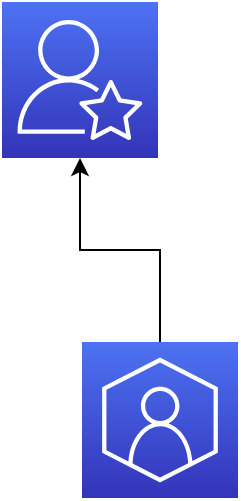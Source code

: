 <mxfile version="12.7.9" type="github">
  <diagram id="jZ2G-QOntHUr7otajjsI" name="Page-1">
    <mxGraphModel dx="1114" dy="513" grid="1" gridSize="10" guides="1" tooltips="1" connect="1" arrows="1" fold="1" page="1" pageScale="1" pageWidth="827" pageHeight="1169" math="0" shadow="0">
      <root>
        <mxCell id="0" />
        <mxCell id="1" parent="0" />
        <mxCell id="XouwQyF77gwLUmarKD2o-1" value="" style="outlineConnect=0;fontColor=#232F3E;gradientColor=#4D72F3;gradientDirection=north;fillColor=#3334B9;strokeColor=#ffffff;dashed=0;verticalLabelPosition=bottom;verticalAlign=top;align=center;html=1;fontSize=12;fontStyle=0;aspect=fixed;shape=mxgraph.aws4.resourceIcon;resIcon=mxgraph.aws4.professional_services;" parent="1" vertex="1">
          <mxGeometry x="260" y="50" width="78" height="78" as="geometry" />
        </mxCell>
        <mxCell id="XouwQyF77gwLUmarKD2o-3" style="edgeStyle=orthogonalEdgeStyle;rounded=0;orthogonalLoop=1;jettySize=auto;html=1;" parent="1" source="XouwQyF77gwLUmarKD2o-2" target="XouwQyF77gwLUmarKD2o-1" edge="1">
          <mxGeometry relative="1" as="geometry" />
        </mxCell>
        <mxCell id="XouwQyF77gwLUmarKD2o-2" value="" style="outlineConnect=0;fontColor=#232F3E;gradientColor=#4D72F3;gradientDirection=north;fillColor=#3334B9;strokeColor=#ffffff;dashed=0;verticalLabelPosition=bottom;verticalAlign=top;align=center;html=1;fontSize=12;fontStyle=0;aspect=fixed;shape=mxgraph.aws4.resourceIcon;resIcon=mxgraph.aws4.customer_enablement;" parent="1" vertex="1">
          <mxGeometry x="300" y="220" width="78" height="78" as="geometry" />
        </mxCell>
      </root>
    </mxGraphModel>
  </diagram>
</mxfile>
